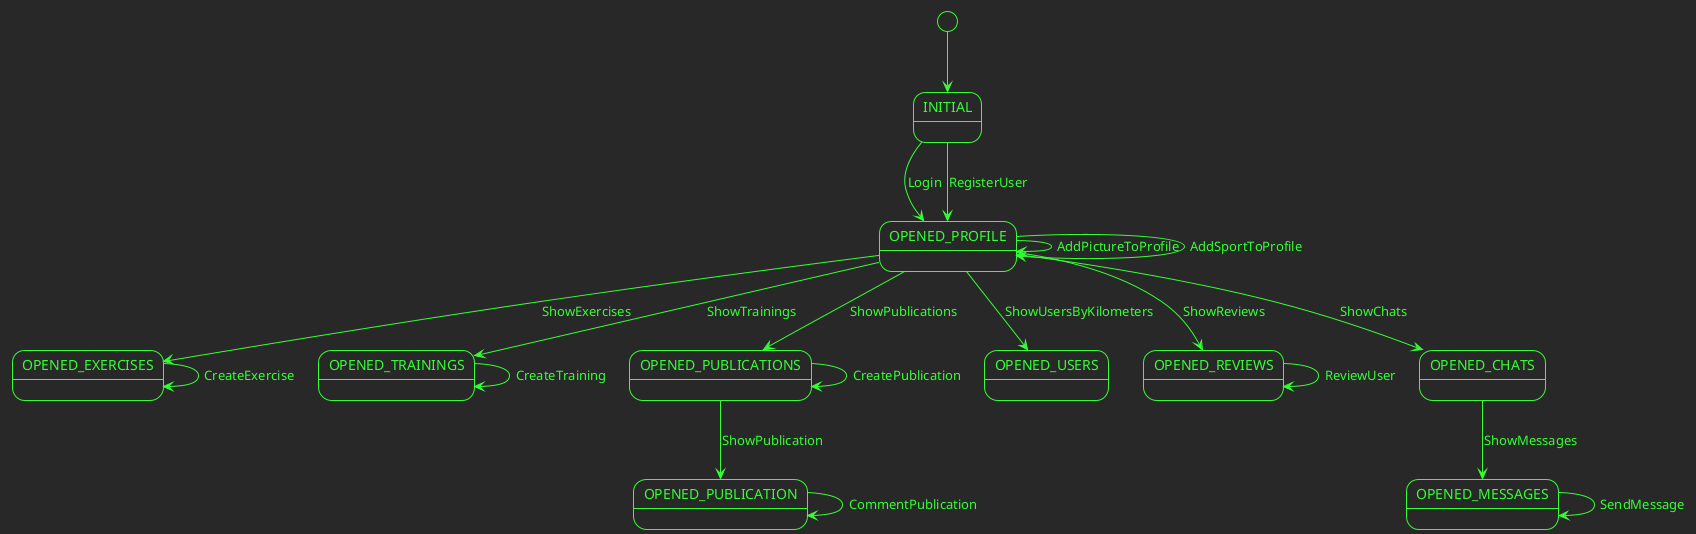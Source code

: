@startuml

!theme crt-green

state INITIAL
state OPENED_PROFILE
state OPENED_EXERCISES
state OPENED_TRAININGS
state OPENED_PUBLICATIONS
state OPENED_PUBLICATION
state OPENED_USERS
state OPENED_REVIEWS
state OPENED_CHATS

[*] --> INITIAL
INITIAL --> OPENED_PROFILE : Login
INITIAL --> OPENED_PROFILE : RegisterUser

OPENED_PROFILE --> OPENED_TRAININGS : ShowTrainings
OPENED_PROFILE --> OPENED_PROFILE : AddPictureToProfile
OPENED_PROFILE --> OPENED_PROFILE : AddSportToProfile
OPENED_TRAININGS --> OPENED_TRAININGS : CreateTraining

OPENED_PROFILE --> OPENED_EXERCISES : ShowExercises
OPENED_EXERCISES --> OPENED_EXERCISES : CreateExercise

OPENED_PROFILE --> OPENED_PUBLICATIONS : ShowPublications
OPENED_PUBLICATIONS --> OPENED_PUBLICATIONS : CreatePublication
OPENED_PUBLICATIONS --> OPENED_PUBLICATION : ShowPublication
OPENED_PUBLICATION --> OPENED_PUBLICATION : CommentPublication

OPENED_PROFILE --> OPENED_USERS : ShowUsersByKilometers

OPENED_PROFILE --> OPENED_REVIEWS : ShowReviews
OPENED_REVIEWS --> OPENED_REVIEWS : ReviewUser

OPENED_PROFILE --> OPENED_CHATS : ShowChats
OPENED_CHATS --> OPENED_MESSAGES : ShowMessages
OPENED_MESSAGES --> OPENED_MESSAGES : SendMessage

@enduml